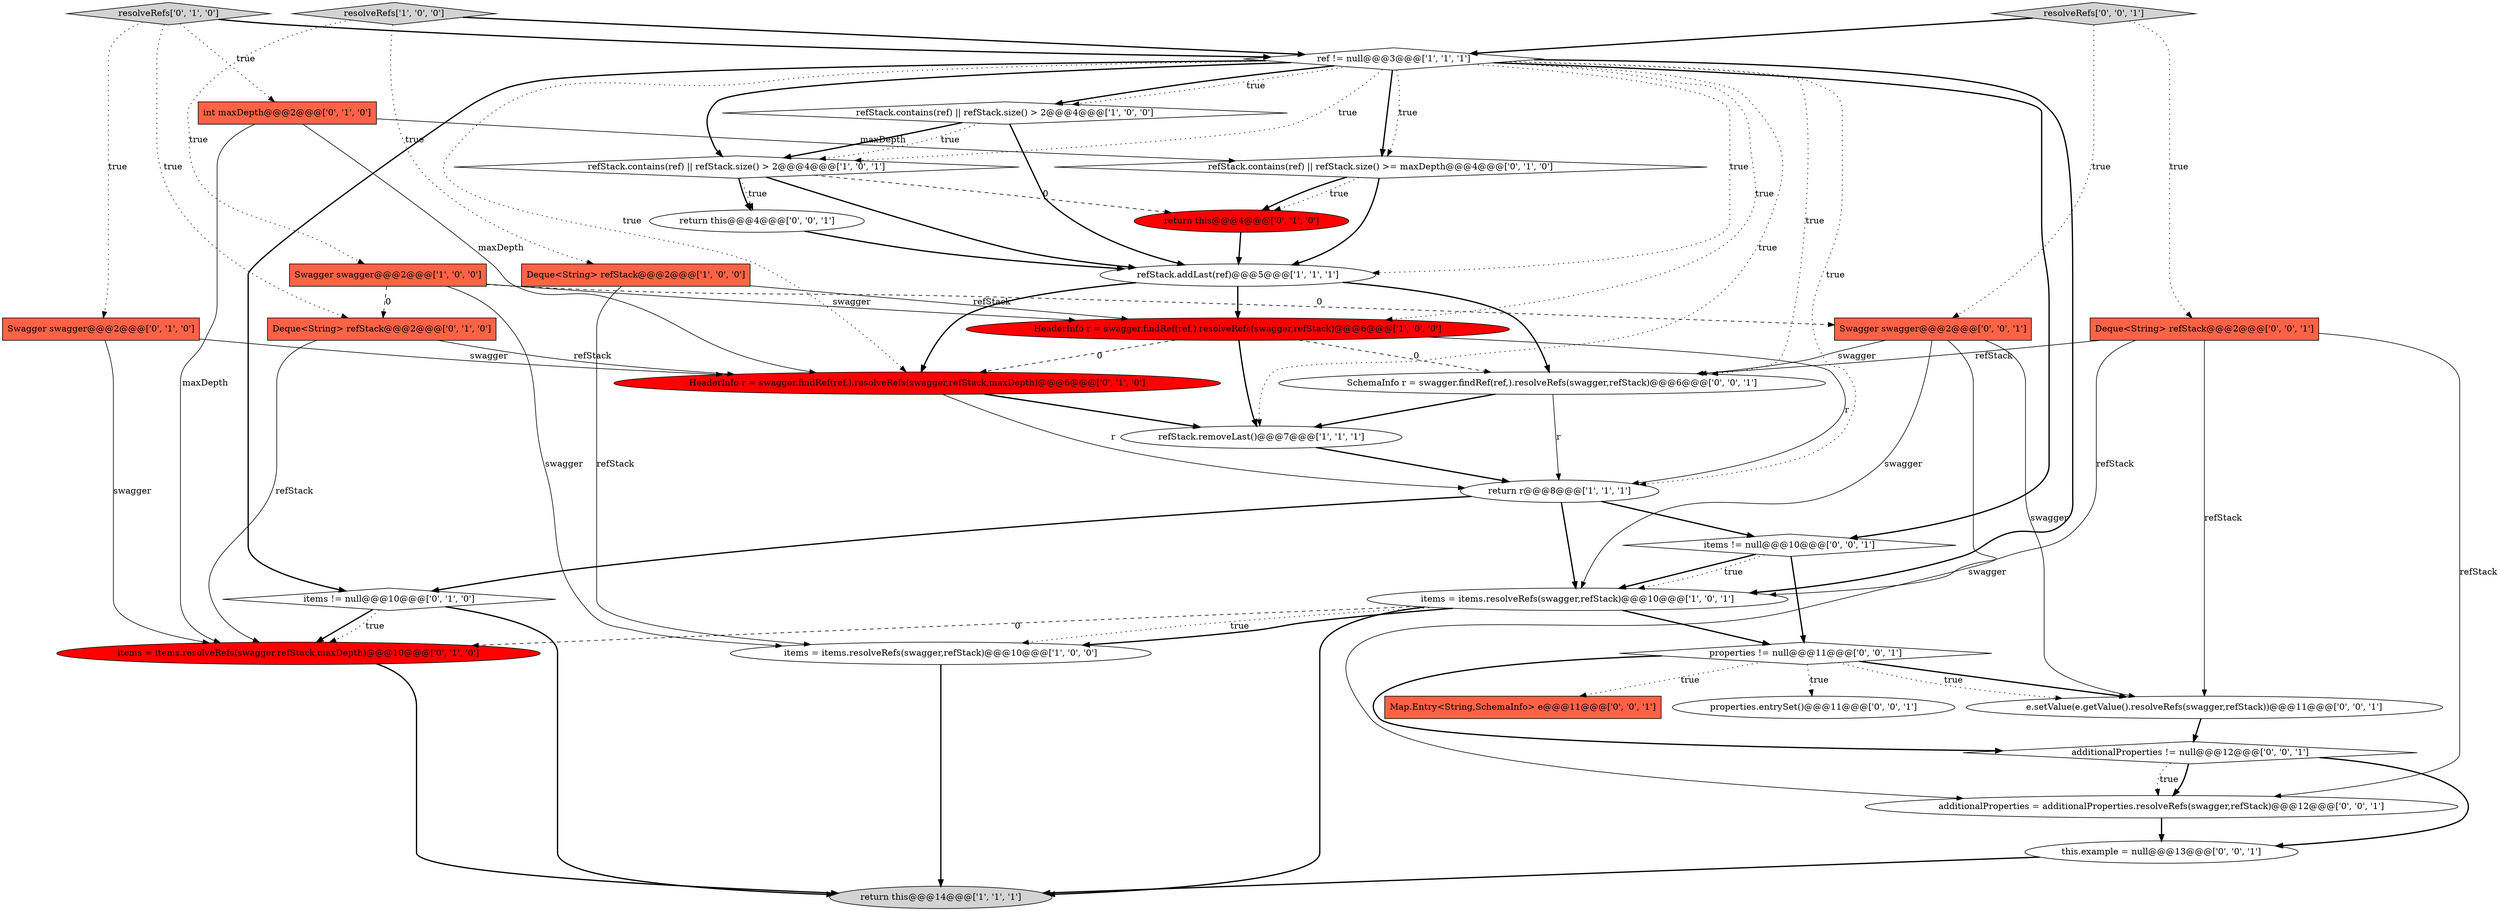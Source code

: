digraph {
16 [style = filled, label = "int maxDepth@@@2@@@['0', '1', '0']", fillcolor = tomato, shape = box image = "AAA0AAABBB2BBB"];
33 [style = filled, label = "Swagger swagger@@@2@@@['0', '0', '1']", fillcolor = tomato, shape = box image = "AAA0AAABBB3BBB"];
31 [style = filled, label = "properties != null@@@11@@@['0', '0', '1']", fillcolor = white, shape = diamond image = "AAA0AAABBB3BBB"];
23 [style = filled, label = "Map.Entry<String,SchemaInfo> e@@@11@@@['0', '0', '1']", fillcolor = tomato, shape = box image = "AAA0AAABBB3BBB"];
11 [style = filled, label = "HeaderInfo r = swagger.findRef(ref,).resolveRefs(swagger,refStack)@@@6@@@['1', '0', '0']", fillcolor = red, shape = ellipse image = "AAA1AAABBB1BBB"];
24 [style = filled, label = "e.setValue(e.getValue().resolveRefs(swagger,refStack))@@@11@@@['0', '0', '1']", fillcolor = white, shape = ellipse image = "AAA0AAABBB3BBB"];
7 [style = filled, label = "refStack.contains(ref) || refStack.size() > 2@@@4@@@['1', '0', '1']", fillcolor = white, shape = diamond image = "AAA0AAABBB1BBB"];
25 [style = filled, label = "items != null@@@10@@@['0', '0', '1']", fillcolor = white, shape = diamond image = "AAA0AAABBB3BBB"];
18 [style = filled, label = "Deque<String> refStack@@@2@@@['0', '1', '0']", fillcolor = tomato, shape = box image = "AAA1AAABBB2BBB"];
1 [style = filled, label = "items = items.resolveRefs(swagger,refStack)@@@10@@@['1', '0', '1']", fillcolor = white, shape = ellipse image = "AAA0AAABBB1BBB"];
21 [style = filled, label = "return this@@@4@@@['0', '1', '0']", fillcolor = red, shape = ellipse image = "AAA1AAABBB2BBB"];
13 [style = filled, label = "Swagger swagger@@@2@@@['0', '1', '0']", fillcolor = tomato, shape = box image = "AAA0AAABBB2BBB"];
15 [style = filled, label = "resolveRefs['0', '1', '0']", fillcolor = lightgray, shape = diamond image = "AAA0AAABBB2BBB"];
12 [style = filled, label = "return r@@@8@@@['1', '1', '1']", fillcolor = white, shape = ellipse image = "AAA0AAABBB1BBB"];
17 [style = filled, label = "refStack.contains(ref) || refStack.size() >= maxDepth@@@4@@@['0', '1', '0']", fillcolor = white, shape = diamond image = "AAA0AAABBB2BBB"];
19 [style = filled, label = "items != null@@@10@@@['0', '1', '0']", fillcolor = white, shape = diamond image = "AAA0AAABBB2BBB"];
9 [style = filled, label = "Deque<String> refStack@@@2@@@['1', '0', '0']", fillcolor = tomato, shape = box image = "AAA0AAABBB1BBB"];
27 [style = filled, label = "additionalProperties = additionalProperties.resolveRefs(swagger,refStack)@@@12@@@['0', '0', '1']", fillcolor = white, shape = ellipse image = "AAA0AAABBB3BBB"];
8 [style = filled, label = "resolveRefs['1', '0', '0']", fillcolor = lightgray, shape = diamond image = "AAA0AAABBB1BBB"];
0 [style = filled, label = "items = items.resolveRefs(swagger,refStack)@@@10@@@['1', '0', '0']", fillcolor = white, shape = ellipse image = "AAA0AAABBB1BBB"];
2 [style = filled, label = "ref != null@@@3@@@['1', '1', '1']", fillcolor = white, shape = diamond image = "AAA0AAABBB1BBB"];
32 [style = filled, label = "properties.entrySet()@@@11@@@['0', '0', '1']", fillcolor = white, shape = ellipse image = "AAA0AAABBB3BBB"];
34 [style = filled, label = "resolveRefs['0', '0', '1']", fillcolor = lightgray, shape = diamond image = "AAA0AAABBB3BBB"];
4 [style = filled, label = "return this@@@14@@@['1', '1', '1']", fillcolor = lightgray, shape = ellipse image = "AAA0AAABBB1BBB"];
6 [style = filled, label = "refStack.contains(ref) || refStack.size() > 2@@@4@@@['1', '0', '0']", fillcolor = white, shape = diamond image = "AAA0AAABBB1BBB"];
28 [style = filled, label = "this.example = null@@@13@@@['0', '0', '1']", fillcolor = white, shape = ellipse image = "AAA0AAABBB3BBB"];
22 [style = filled, label = "return this@@@4@@@['0', '0', '1']", fillcolor = white, shape = ellipse image = "AAA0AAABBB3BBB"];
20 [style = filled, label = "items = items.resolveRefs(swagger,refStack,maxDepth)@@@10@@@['0', '1', '0']", fillcolor = red, shape = ellipse image = "AAA1AAABBB2BBB"];
3 [style = filled, label = "refStack.addLast(ref)@@@5@@@['1', '1', '1']", fillcolor = white, shape = ellipse image = "AAA0AAABBB1BBB"];
29 [style = filled, label = "Deque<String> refStack@@@2@@@['0', '0', '1']", fillcolor = tomato, shape = box image = "AAA0AAABBB3BBB"];
5 [style = filled, label = "refStack.removeLast()@@@7@@@['1', '1', '1']", fillcolor = white, shape = ellipse image = "AAA0AAABBB1BBB"];
26 [style = filled, label = "SchemaInfo r = swagger.findRef(ref,).resolveRefs(swagger,refStack)@@@6@@@['0', '0', '1']", fillcolor = white, shape = ellipse image = "AAA0AAABBB3BBB"];
10 [style = filled, label = "Swagger swagger@@@2@@@['1', '0', '0']", fillcolor = tomato, shape = box image = "AAA1AAABBB1BBB"];
14 [style = filled, label = "HeaderInfo r = swagger.findRef(ref,).resolveRefs(swagger,refStack,maxDepth)@@@6@@@['0', '1', '0']", fillcolor = red, shape = ellipse image = "AAA1AAABBB2BBB"];
30 [style = filled, label = "additionalProperties != null@@@12@@@['0', '0', '1']", fillcolor = white, shape = diamond image = "AAA0AAABBB3BBB"];
6->3 [style = bold, label=""];
25->1 [style = bold, label=""];
29->1 [style = solid, label="refStack"];
2->6 [style = bold, label=""];
27->28 [style = bold, label=""];
34->29 [style = dotted, label="true"];
14->12 [style = solid, label="r"];
18->14 [style = solid, label="refStack"];
24->30 [style = bold, label=""];
25->31 [style = bold, label=""];
16->17 [style = solid, label="maxDepth"];
2->11 [style = dotted, label="true"];
18->20 [style = solid, label="refStack"];
30->28 [style = bold, label=""];
34->2 [style = bold, label=""];
11->14 [style = dashed, label="0"];
31->30 [style = bold, label=""];
1->0 [style = dotted, label="true"];
10->0 [style = solid, label="swagger"];
1->31 [style = bold, label=""];
2->25 [style = bold, label=""];
17->21 [style = bold, label=""];
10->18 [style = dashed, label="0"];
21->3 [style = bold, label=""];
2->3 [style = dotted, label="true"];
1->4 [style = bold, label=""];
7->21 [style = dashed, label="0"];
9->0 [style = solid, label="refStack"];
19->20 [style = bold, label=""];
33->24 [style = solid, label="swagger"];
15->18 [style = dotted, label="true"];
30->27 [style = bold, label=""];
3->11 [style = bold, label=""];
29->27 [style = solid, label="refStack"];
1->0 [style = bold, label=""];
15->16 [style = dotted, label="true"];
12->1 [style = bold, label=""];
15->13 [style = dotted, label="true"];
31->23 [style = dotted, label="true"];
2->12 [style = dotted, label="true"];
6->7 [style = dotted, label="true"];
7->22 [style = dotted, label="true"];
6->7 [style = bold, label=""];
17->21 [style = dotted, label="true"];
2->17 [style = bold, label=""];
16->14 [style = solid, label="maxDepth"];
2->1 [style = bold, label=""];
31->24 [style = bold, label=""];
11->12 [style = solid, label="r"];
11->26 [style = dashed, label="0"];
3->26 [style = bold, label=""];
7->22 [style = bold, label=""];
11->5 [style = bold, label=""];
8->2 [style = bold, label=""];
2->6 [style = dotted, label="true"];
34->33 [style = dotted, label="true"];
17->3 [style = bold, label=""];
2->26 [style = dotted, label="true"];
2->14 [style = dotted, label="true"];
8->9 [style = dotted, label="true"];
2->5 [style = dotted, label="true"];
13->20 [style = solid, label="swagger"];
14->5 [style = bold, label=""];
25->1 [style = dotted, label="true"];
33->1 [style = solid, label="swagger"];
15->2 [style = bold, label=""];
2->19 [style = bold, label=""];
26->5 [style = bold, label=""];
30->27 [style = dotted, label="true"];
19->20 [style = dotted, label="true"];
2->17 [style = dotted, label="true"];
3->14 [style = bold, label=""];
33->27 [style = solid, label="swagger"];
10->33 [style = dashed, label="0"];
13->14 [style = solid, label="swagger"];
8->10 [style = dotted, label="true"];
9->11 [style = solid, label="refStack"];
29->24 [style = solid, label="refStack"];
7->3 [style = bold, label=""];
20->4 [style = bold, label=""];
31->32 [style = dotted, label="true"];
1->20 [style = dashed, label="0"];
22->3 [style = bold, label=""];
10->11 [style = solid, label="swagger"];
33->26 [style = solid, label="swagger"];
5->12 [style = bold, label=""];
0->4 [style = bold, label=""];
12->25 [style = bold, label=""];
2->7 [style = dotted, label="true"];
26->12 [style = solid, label="r"];
31->24 [style = dotted, label="true"];
19->4 [style = bold, label=""];
2->7 [style = bold, label=""];
16->20 [style = solid, label="maxDepth"];
12->19 [style = bold, label=""];
28->4 [style = bold, label=""];
29->26 [style = solid, label="refStack"];
}

